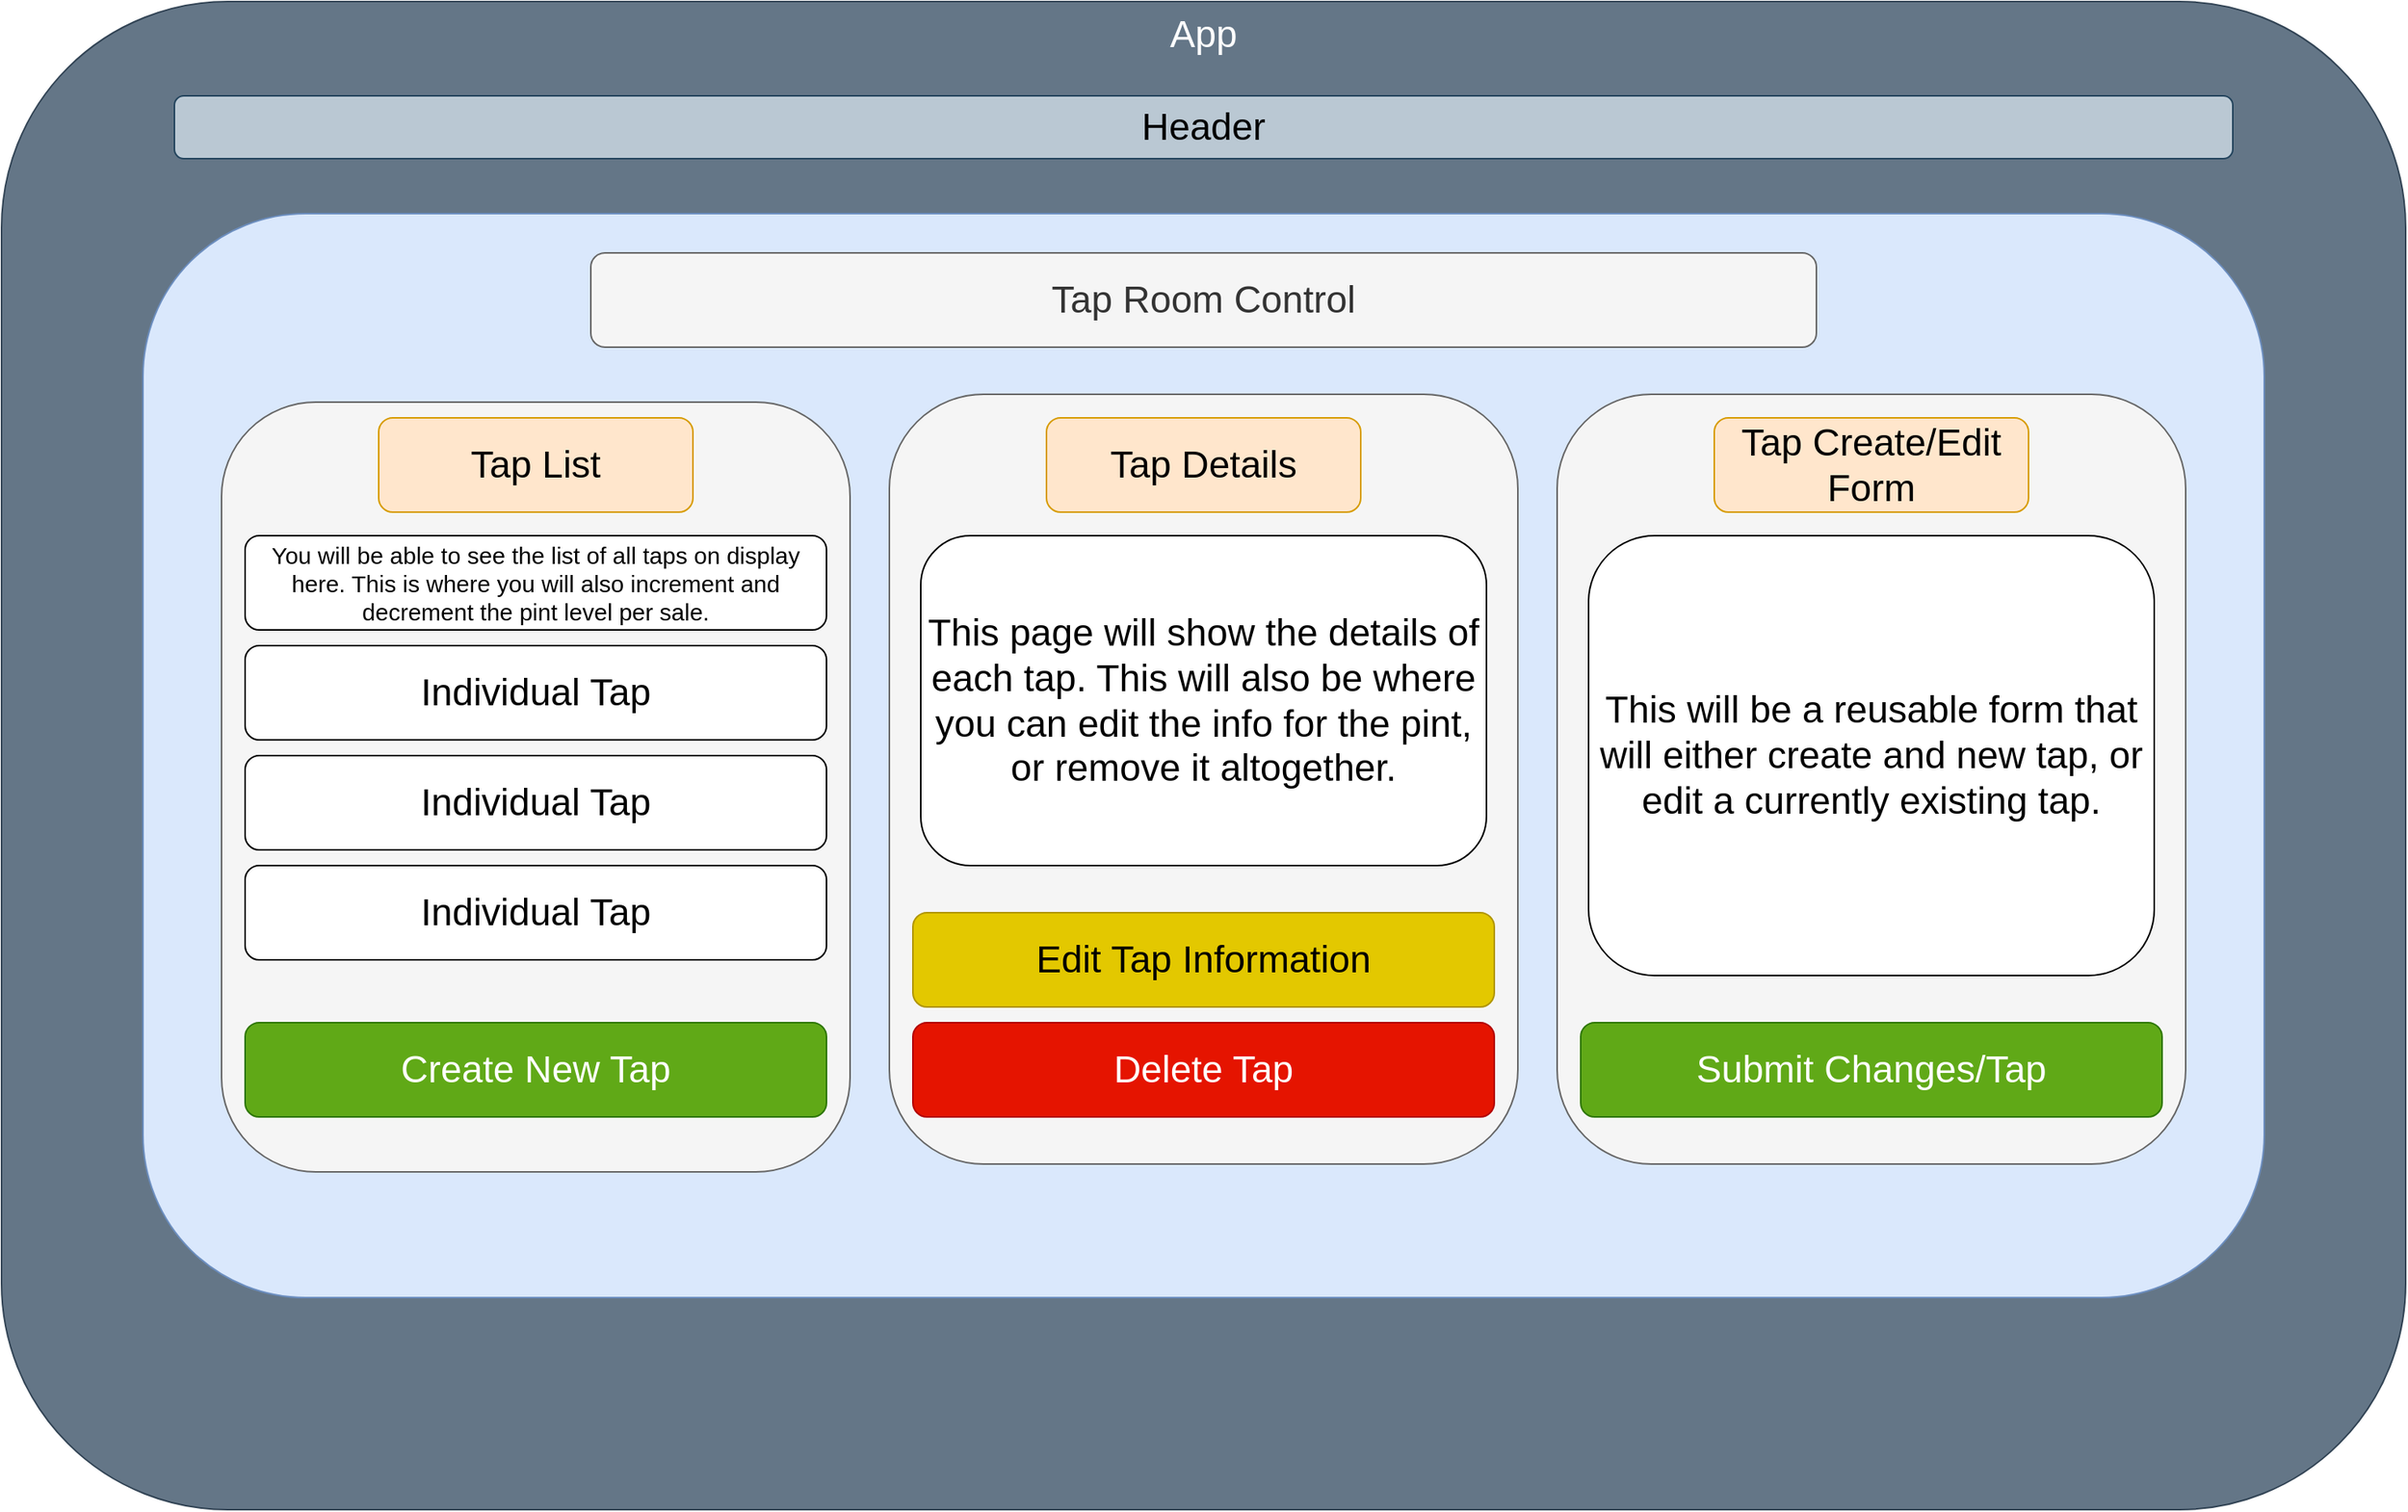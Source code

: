 <mxfile version="14.8.3" type="device"><diagram id="RkcEpvPZ0t0Aejd0z08D" name="Page-1"><mxGraphModel dx="2031" dy="1134" grid="1" gridSize="10" guides="1" tooltips="1" connect="1" arrows="1" fold="1" page="1" pageScale="1" pageWidth="1100" pageHeight="850" math="0" shadow="0"><root><mxCell id="0"/><mxCell id="1" parent="0"/><mxCell id="GGLoQT5HQzrj9vvD8UQp-12" value="App" style="rounded=1;whiteSpace=wrap;html=1;fontSize=24;fillColor=#647687;strokeColor=#314354;fontColor=#ffffff;verticalAlign=top;" vertex="1" parent="1"><mxGeometry x="85" y="70" width="1530" height="960" as="geometry"/></mxCell><mxCell id="GGLoQT5HQzrj9vvD8UQp-1" value="" style="rounded=1;whiteSpace=wrap;html=1;fillColor=#dae8fc;strokeColor=#6c8ebf;" vertex="1" parent="1"><mxGeometry x="175" y="205" width="1350" height="690" as="geometry"/></mxCell><mxCell id="GGLoQT5HQzrj9vvD8UQp-2" value="Header" style="rounded=1;whiteSpace=wrap;html=1;fontSize=24;fillColor=#bac8d3;strokeColor=#23445d;" vertex="1" parent="1"><mxGeometry x="195" y="130" width="1310" height="40" as="geometry"/></mxCell><mxCell id="GGLoQT5HQzrj9vvD8UQp-3" value="" style="rounded=1;whiteSpace=wrap;html=1;fontSize=24;fillColor=#f5f5f5;strokeColor=#666666;fontColor=#333333;" vertex="1" parent="1"><mxGeometry x="225" y="325" width="400" height="490" as="geometry"/></mxCell><mxCell id="GGLoQT5HQzrj9vvD8UQp-6" value="Tap List" style="rounded=1;whiteSpace=wrap;html=1;fontSize=24;fillColor=#ffe6cc;strokeColor=#d79b00;" vertex="1" parent="1"><mxGeometry x="325" y="335" width="200" height="60" as="geometry"/></mxCell><mxCell id="GGLoQT5HQzrj9vvD8UQp-11" value="Tap Room Control" style="rounded=1;whiteSpace=wrap;html=1;fontSize=24;fillColor=#f5f5f5;strokeColor=#666666;fontColor=#333333;" vertex="1" parent="1"><mxGeometry x="460" y="230" width="780" height="60" as="geometry"/></mxCell><mxCell id="GGLoQT5HQzrj9vvD8UQp-14" value="" style="rounded=1;whiteSpace=wrap;html=1;fontSize=24;fillColor=#f5f5f5;strokeColor=#666666;fontColor=#333333;" vertex="1" parent="1"><mxGeometry x="1075" y="320" width="400" height="490" as="geometry"/></mxCell><mxCell id="GGLoQT5HQzrj9vvD8UQp-15" value="" style="rounded=1;whiteSpace=wrap;html=1;fontSize=24;fillColor=#f5f5f5;strokeColor=#666666;fontColor=#333333;" vertex="1" parent="1"><mxGeometry x="650" y="320" width="400" height="490" as="geometry"/></mxCell><mxCell id="GGLoQT5HQzrj9vvD8UQp-7" value="Tap Details" style="rounded=1;whiteSpace=wrap;html=1;fontSize=24;fillColor=#ffe6cc;strokeColor=#d79b00;" vertex="1" parent="1"><mxGeometry x="750" y="335" width="200" height="60" as="geometry"/></mxCell><mxCell id="GGLoQT5HQzrj9vvD8UQp-8" value="Tap Create/Edit Form" style="rounded=1;whiteSpace=wrap;html=1;fontSize=24;fillColor=#ffe6cc;strokeColor=#d79b00;" vertex="1" parent="1"><mxGeometry x="1175" y="335" width="200" height="60" as="geometry"/></mxCell><mxCell id="GGLoQT5HQzrj9vvD8UQp-16" value="You will be able to see the list of all taps on display here. This is where you will also increment and decrement the pint level per sale." style="rounded=1;whiteSpace=wrap;html=1;fontSize=15;verticalAlign=middle;" vertex="1" parent="1"><mxGeometry x="240" y="410" width="370" height="60" as="geometry"/></mxCell><mxCell id="GGLoQT5HQzrj9vvD8UQp-17" value="Individual Tap" style="rounded=1;whiteSpace=wrap;html=1;fontSize=24;verticalAlign=middle;" vertex="1" parent="1"><mxGeometry x="240" y="480" width="370" height="60" as="geometry"/></mxCell><mxCell id="GGLoQT5HQzrj9vvD8UQp-18" value="Individual Tap" style="rounded=1;whiteSpace=wrap;html=1;fontSize=24;verticalAlign=middle;" vertex="1" parent="1"><mxGeometry x="240" y="550" width="370" height="60" as="geometry"/></mxCell><mxCell id="GGLoQT5HQzrj9vvD8UQp-19" value="Individual Tap" style="rounded=1;whiteSpace=wrap;html=1;fontSize=24;verticalAlign=middle;" vertex="1" parent="1"><mxGeometry x="240" y="620" width="370" height="60" as="geometry"/></mxCell><mxCell id="GGLoQT5HQzrj9vvD8UQp-21" value="Create New Tap" style="rounded=1;whiteSpace=wrap;html=1;fontSize=24;verticalAlign=middle;fillColor=#60a917;strokeColor=#2D7600;fontColor=#ffffff;" vertex="1" parent="1"><mxGeometry x="240" y="720" width="370" height="60" as="geometry"/></mxCell><mxCell id="GGLoQT5HQzrj9vvD8UQp-22" value="This page will show the details of each tap. This will also be where you can edit the info for the pint, or remove it altogether." style="rounded=1;whiteSpace=wrap;html=1;fontSize=24;verticalAlign=middle;" vertex="1" parent="1"><mxGeometry x="670" y="410" width="360" height="210" as="geometry"/></mxCell><mxCell id="GGLoQT5HQzrj9vvD8UQp-23" value="Delete Tap" style="rounded=1;whiteSpace=wrap;html=1;fontSize=24;verticalAlign=middle;fillColor=#e51400;strokeColor=#B20000;fontColor=#ffffff;" vertex="1" parent="1"><mxGeometry x="665" y="720" width="370" height="60" as="geometry"/></mxCell><mxCell id="GGLoQT5HQzrj9vvD8UQp-24" value="This will be a reusable form that will either create and new tap, or edit a currently existing tap." style="rounded=1;whiteSpace=wrap;html=1;fontSize=24;verticalAlign=middle;" vertex="1" parent="1"><mxGeometry x="1095" y="410" width="360" height="280" as="geometry"/></mxCell><mxCell id="GGLoQT5HQzrj9vvD8UQp-25" value="Submit Changes/Tap" style="rounded=1;whiteSpace=wrap;html=1;fontSize=24;verticalAlign=middle;fillColor=#60a917;strokeColor=#2D7600;fontColor=#ffffff;" vertex="1" parent="1"><mxGeometry x="1090" y="720" width="370" height="60" as="geometry"/></mxCell><mxCell id="GGLoQT5HQzrj9vvD8UQp-26" value="Edit Tap Information" style="rounded=1;whiteSpace=wrap;html=1;fontSize=24;verticalAlign=middle;fillColor=#e3c800;strokeColor=#B09500;fontColor=#000000;" vertex="1" parent="1"><mxGeometry x="665" y="650" width="370" height="60" as="geometry"/></mxCell></root></mxGraphModel></diagram></mxfile>